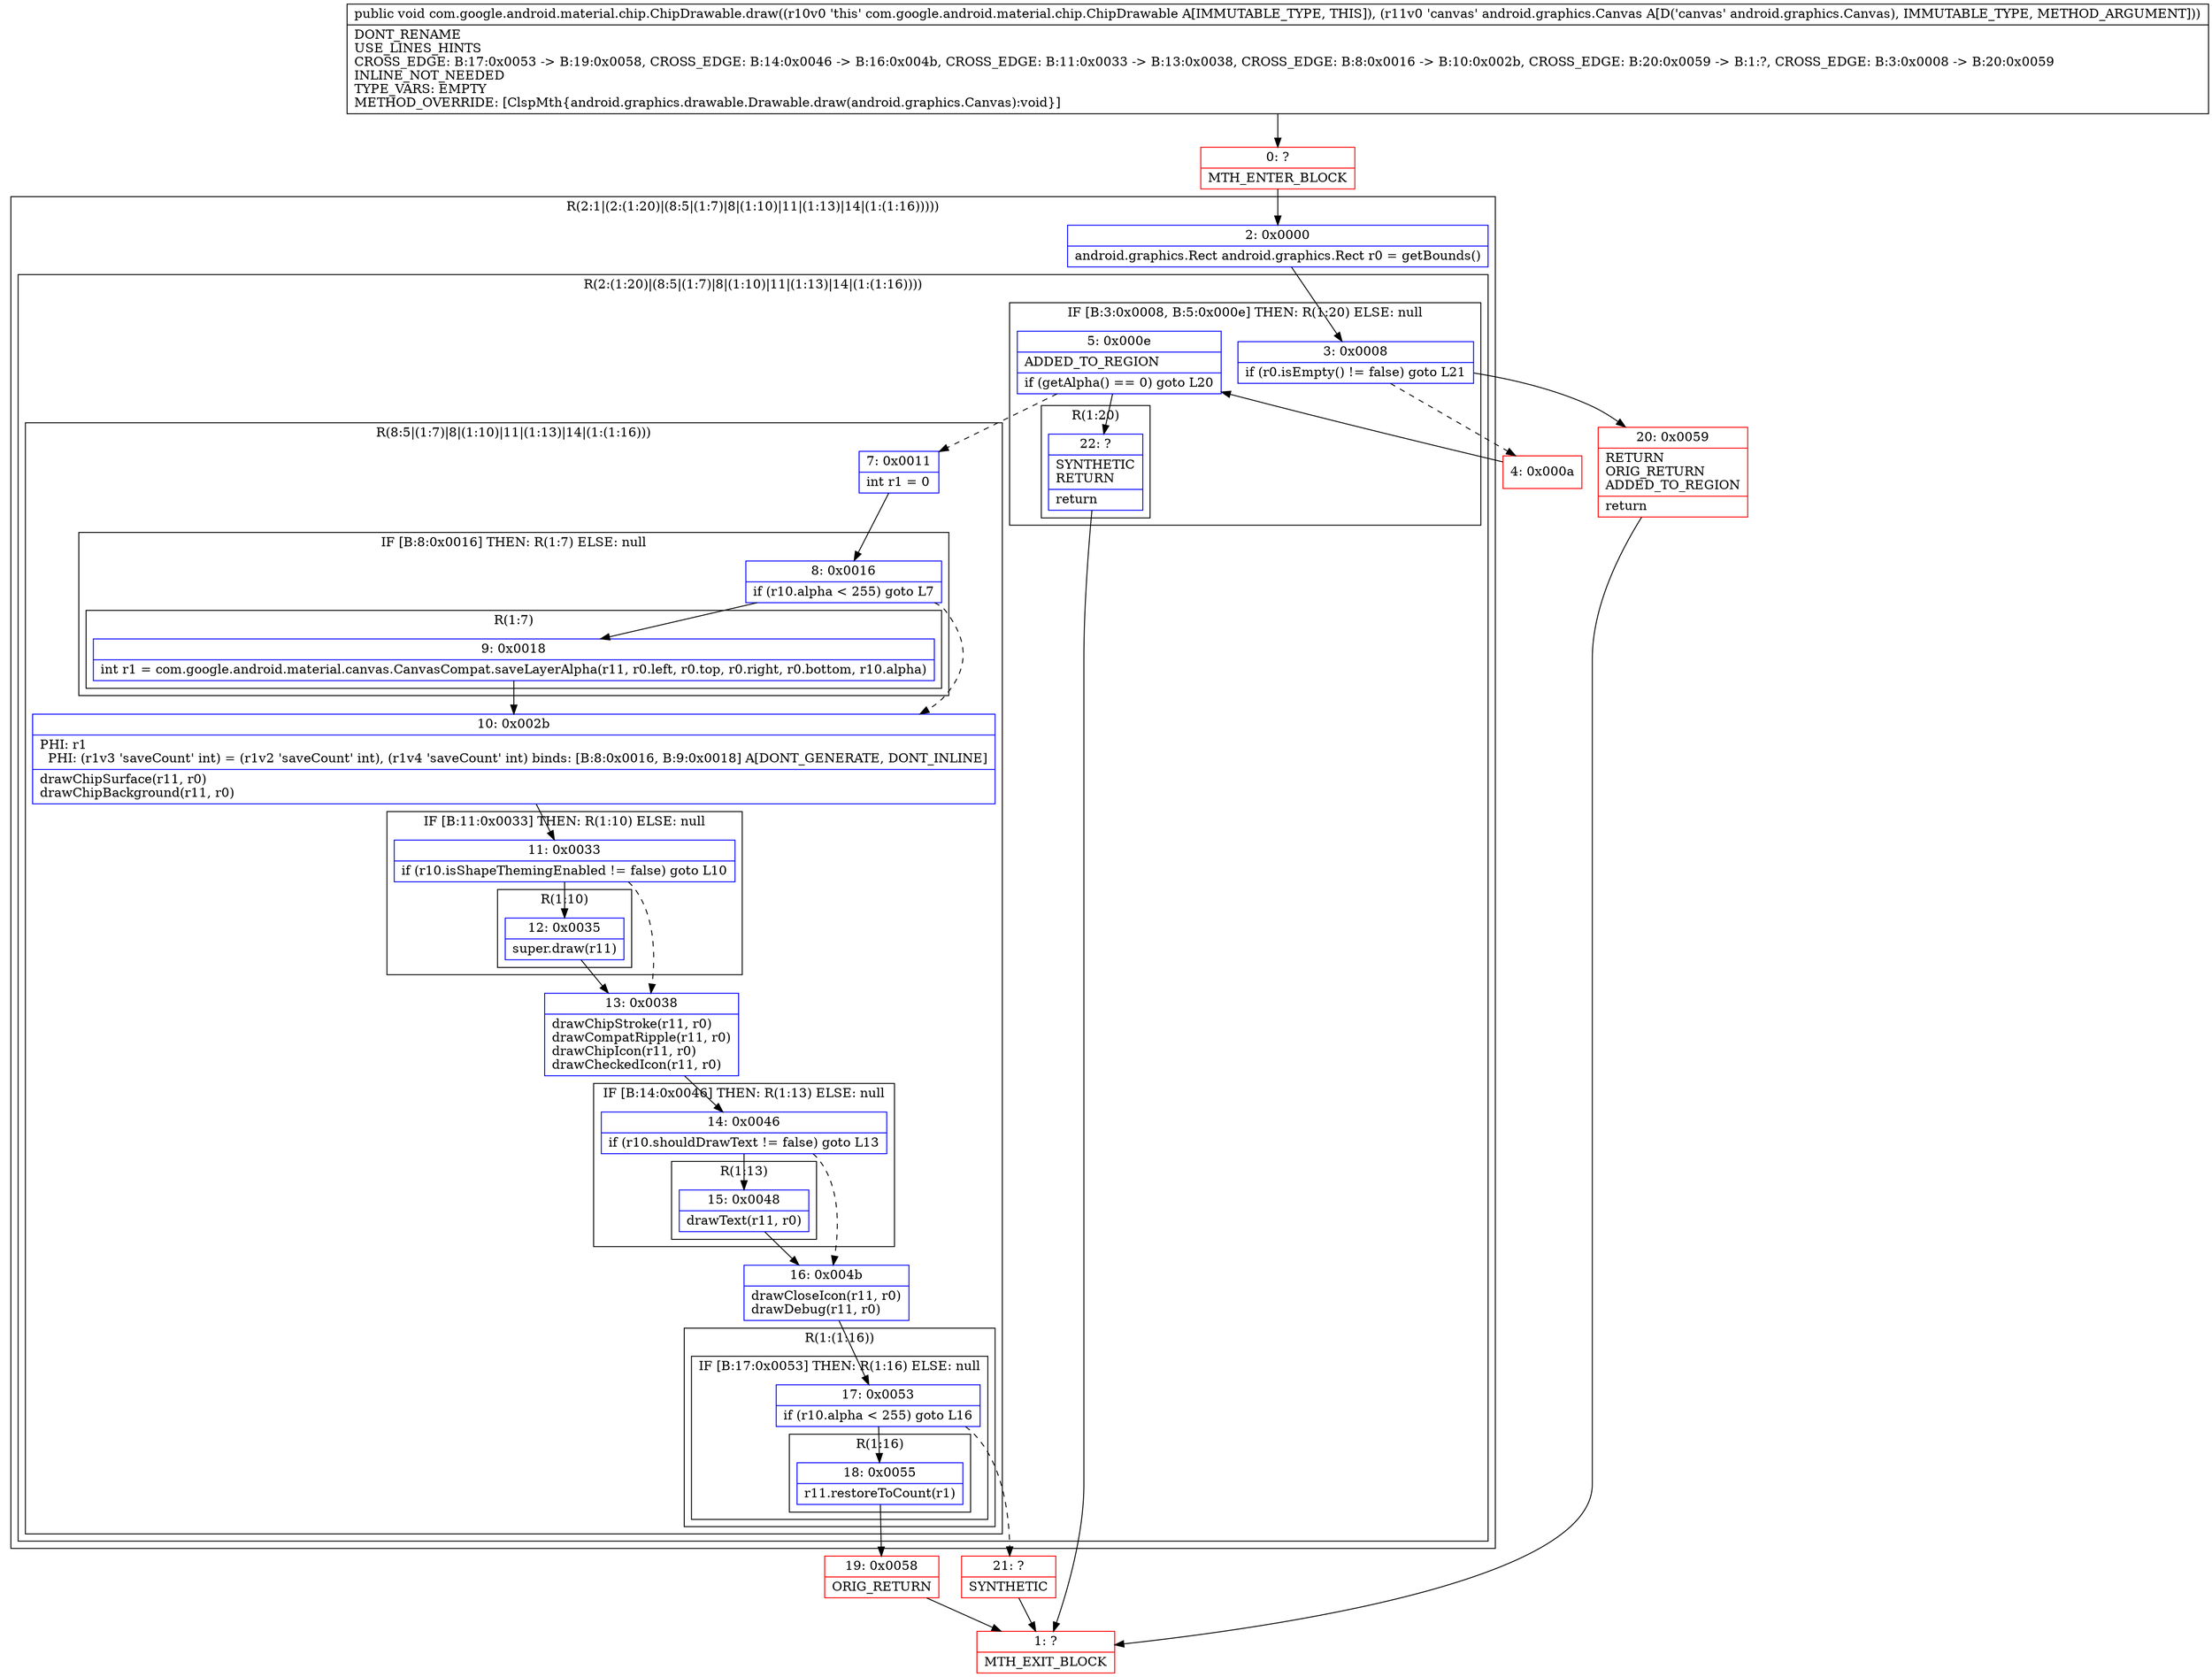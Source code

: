 digraph "CFG forcom.google.android.material.chip.ChipDrawable.draw(Landroid\/graphics\/Canvas;)V" {
subgraph cluster_Region_768949071 {
label = "R(2:1|(2:(1:20)|(8:5|(1:7)|8|(1:10)|11|(1:13)|14|(1:(1:16)))))";
node [shape=record,color=blue];
Node_2 [shape=record,label="{2\:\ 0x0000|android.graphics.Rect android.graphics.Rect r0 = getBounds()\l}"];
subgraph cluster_Region_2122631215 {
label = "R(2:(1:20)|(8:5|(1:7)|8|(1:10)|11|(1:13)|14|(1:(1:16))))";
node [shape=record,color=blue];
subgraph cluster_IfRegion_1362473483 {
label = "IF [B:3:0x0008, B:5:0x000e] THEN: R(1:20) ELSE: null";
node [shape=record,color=blue];
Node_3 [shape=record,label="{3\:\ 0x0008|if (r0.isEmpty() != false) goto L21\l}"];
Node_5 [shape=record,label="{5\:\ 0x000e|ADDED_TO_REGION\l|if (getAlpha() == 0) goto L20\l}"];
subgraph cluster_Region_1070782511 {
label = "R(1:20)";
node [shape=record,color=blue];
Node_22 [shape=record,label="{22\:\ ?|SYNTHETIC\lRETURN\l|return\l}"];
}
}
subgraph cluster_Region_714458689 {
label = "R(8:5|(1:7)|8|(1:10)|11|(1:13)|14|(1:(1:16)))";
node [shape=record,color=blue];
Node_7 [shape=record,label="{7\:\ 0x0011|int r1 = 0\l}"];
subgraph cluster_IfRegion_262269427 {
label = "IF [B:8:0x0016] THEN: R(1:7) ELSE: null";
node [shape=record,color=blue];
Node_8 [shape=record,label="{8\:\ 0x0016|if (r10.alpha \< 255) goto L7\l}"];
subgraph cluster_Region_1978065456 {
label = "R(1:7)";
node [shape=record,color=blue];
Node_9 [shape=record,label="{9\:\ 0x0018|int r1 = com.google.android.material.canvas.CanvasCompat.saveLayerAlpha(r11, r0.left, r0.top, r0.right, r0.bottom, r10.alpha)\l}"];
}
}
Node_10 [shape=record,label="{10\:\ 0x002b|PHI: r1 \l  PHI: (r1v3 'saveCount' int) = (r1v2 'saveCount' int), (r1v4 'saveCount' int) binds: [B:8:0x0016, B:9:0x0018] A[DONT_GENERATE, DONT_INLINE]\l|drawChipSurface(r11, r0)\ldrawChipBackground(r11, r0)\l}"];
subgraph cluster_IfRegion_227995749 {
label = "IF [B:11:0x0033] THEN: R(1:10) ELSE: null";
node [shape=record,color=blue];
Node_11 [shape=record,label="{11\:\ 0x0033|if (r10.isShapeThemingEnabled != false) goto L10\l}"];
subgraph cluster_Region_1426822216 {
label = "R(1:10)";
node [shape=record,color=blue];
Node_12 [shape=record,label="{12\:\ 0x0035|super.draw(r11)\l}"];
}
}
Node_13 [shape=record,label="{13\:\ 0x0038|drawChipStroke(r11, r0)\ldrawCompatRipple(r11, r0)\ldrawChipIcon(r11, r0)\ldrawCheckedIcon(r11, r0)\l}"];
subgraph cluster_IfRegion_2083601766 {
label = "IF [B:14:0x0046] THEN: R(1:13) ELSE: null";
node [shape=record,color=blue];
Node_14 [shape=record,label="{14\:\ 0x0046|if (r10.shouldDrawText != false) goto L13\l}"];
subgraph cluster_Region_773758751 {
label = "R(1:13)";
node [shape=record,color=blue];
Node_15 [shape=record,label="{15\:\ 0x0048|drawText(r11, r0)\l}"];
}
}
Node_16 [shape=record,label="{16\:\ 0x004b|drawCloseIcon(r11, r0)\ldrawDebug(r11, r0)\l}"];
subgraph cluster_Region_2086649186 {
label = "R(1:(1:16))";
node [shape=record,color=blue];
subgraph cluster_IfRegion_1181777748 {
label = "IF [B:17:0x0053] THEN: R(1:16) ELSE: null";
node [shape=record,color=blue];
Node_17 [shape=record,label="{17\:\ 0x0053|if (r10.alpha \< 255) goto L16\l}"];
subgraph cluster_Region_1388827965 {
label = "R(1:16)";
node [shape=record,color=blue];
Node_18 [shape=record,label="{18\:\ 0x0055|r11.restoreToCount(r1)\l}"];
}
}
}
}
}
}
Node_0 [shape=record,color=red,label="{0\:\ ?|MTH_ENTER_BLOCK\l}"];
Node_4 [shape=record,color=red,label="{4\:\ 0x000a}"];
Node_19 [shape=record,color=red,label="{19\:\ 0x0058|ORIG_RETURN\l}"];
Node_1 [shape=record,color=red,label="{1\:\ ?|MTH_EXIT_BLOCK\l}"];
Node_21 [shape=record,color=red,label="{21\:\ ?|SYNTHETIC\l}"];
Node_20 [shape=record,color=red,label="{20\:\ 0x0059|RETURN\lORIG_RETURN\lADDED_TO_REGION\l|return\l}"];
MethodNode[shape=record,label="{public void com.google.android.material.chip.ChipDrawable.draw((r10v0 'this' com.google.android.material.chip.ChipDrawable A[IMMUTABLE_TYPE, THIS]), (r11v0 'canvas' android.graphics.Canvas A[D('canvas' android.graphics.Canvas), IMMUTABLE_TYPE, METHOD_ARGUMENT]))  | DONT_RENAME\lUSE_LINES_HINTS\lCROSS_EDGE: B:17:0x0053 \-\> B:19:0x0058, CROSS_EDGE: B:14:0x0046 \-\> B:16:0x004b, CROSS_EDGE: B:11:0x0033 \-\> B:13:0x0038, CROSS_EDGE: B:8:0x0016 \-\> B:10:0x002b, CROSS_EDGE: B:20:0x0059 \-\> B:1:?, CROSS_EDGE: B:3:0x0008 \-\> B:20:0x0059\lINLINE_NOT_NEEDED\lTYPE_VARS: EMPTY\lMETHOD_OVERRIDE: [ClspMth\{android.graphics.drawable.Drawable.draw(android.graphics.Canvas):void\}]\l}"];
MethodNode -> Node_0;Node_2 -> Node_3;
Node_3 -> Node_4[style=dashed];
Node_3 -> Node_20;
Node_5 -> Node_7[style=dashed];
Node_5 -> Node_22;
Node_22 -> Node_1;
Node_7 -> Node_8;
Node_8 -> Node_9;
Node_8 -> Node_10[style=dashed];
Node_9 -> Node_10;
Node_10 -> Node_11;
Node_11 -> Node_12;
Node_11 -> Node_13[style=dashed];
Node_12 -> Node_13;
Node_13 -> Node_14;
Node_14 -> Node_15;
Node_14 -> Node_16[style=dashed];
Node_15 -> Node_16;
Node_16 -> Node_17;
Node_17 -> Node_18;
Node_17 -> Node_21[style=dashed];
Node_18 -> Node_19;
Node_0 -> Node_2;
Node_4 -> Node_5;
Node_19 -> Node_1;
Node_21 -> Node_1;
Node_20 -> Node_1;
}

